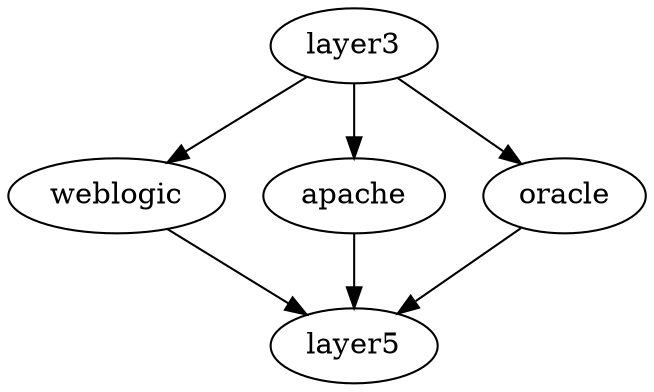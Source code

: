digraph ProduitsMobiles {
    layer3 -> weblogic
    layer3 -> apache
    layer3 -> oracle
    oracle -> layer5
    apache -> layer5
    weblogic -> layer5
}
